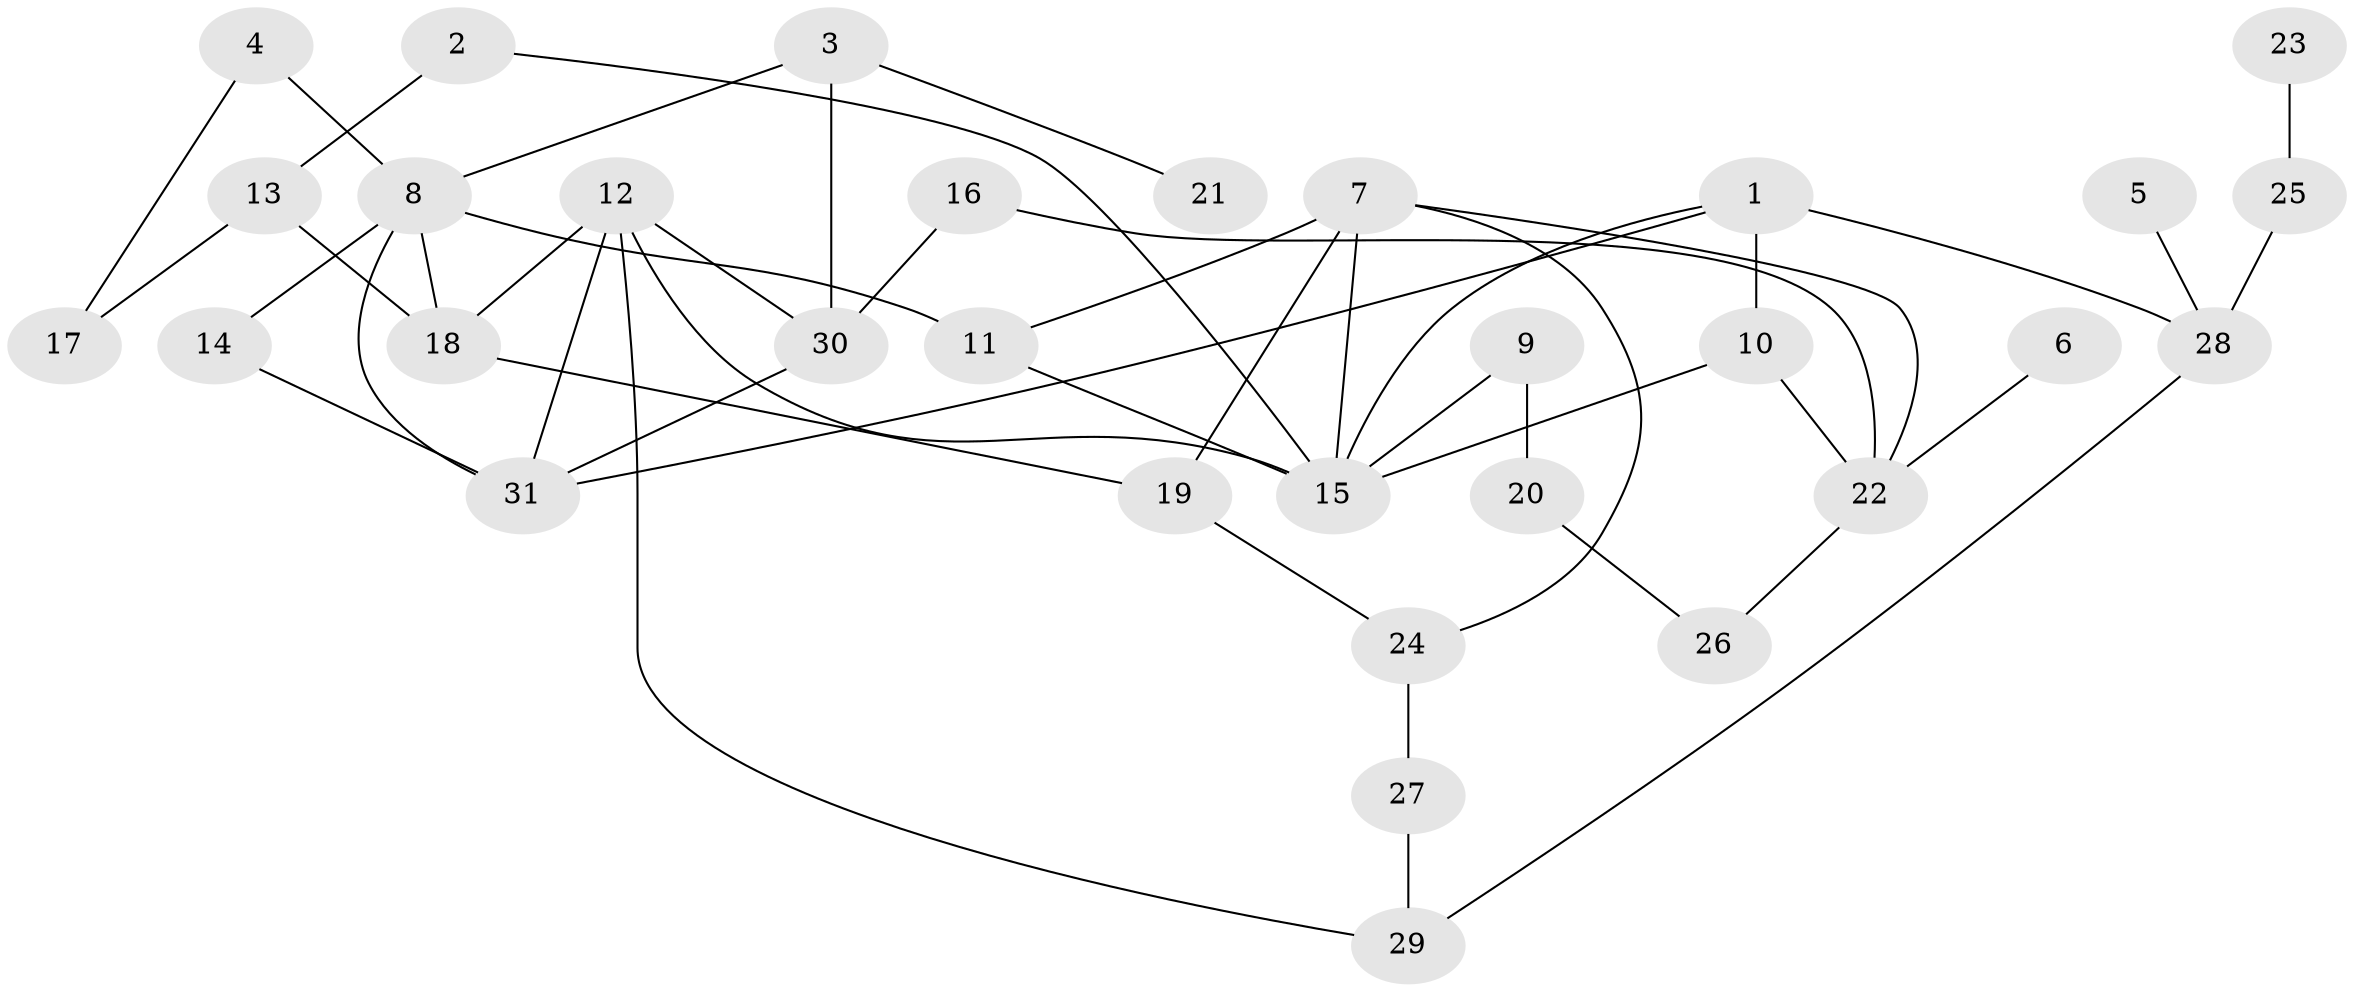 // original degree distribution, {3: 0.2459016393442623, 8: 0.01639344262295082, 4: 0.11475409836065574, 6: 0.03278688524590164, 2: 0.3114754098360656, 7: 0.03278688524590164, 1: 0.2459016393442623}
// Generated by graph-tools (version 1.1) at 2025/45/03/06/25 01:45:09]
// undirected, 31 vertices, 47 edges
graph export_dot {
graph [start="1"]
  node [color=gray90,style=filled];
  1;
  2;
  3;
  4;
  5;
  6;
  7;
  8;
  9;
  10;
  11;
  12;
  13;
  14;
  15;
  16;
  17;
  18;
  19;
  20;
  21;
  22;
  23;
  24;
  25;
  26;
  27;
  28;
  29;
  30;
  31;
  1 -- 10 [weight=1.0];
  1 -- 15 [weight=1.0];
  1 -- 28 [weight=2.0];
  1 -- 31 [weight=1.0];
  2 -- 13 [weight=1.0];
  2 -- 15 [weight=1.0];
  3 -- 8 [weight=1.0];
  3 -- 21 [weight=1.0];
  3 -- 30 [weight=1.0];
  4 -- 8 [weight=1.0];
  4 -- 17 [weight=1.0];
  5 -- 28 [weight=1.0];
  6 -- 22 [weight=1.0];
  7 -- 11 [weight=1.0];
  7 -- 15 [weight=1.0];
  7 -- 19 [weight=1.0];
  7 -- 22 [weight=1.0];
  7 -- 24 [weight=1.0];
  8 -- 11 [weight=1.0];
  8 -- 14 [weight=1.0];
  8 -- 18 [weight=1.0];
  8 -- 31 [weight=2.0];
  9 -- 15 [weight=1.0];
  9 -- 20 [weight=1.0];
  10 -- 15 [weight=1.0];
  10 -- 22 [weight=1.0];
  11 -- 15 [weight=1.0];
  12 -- 15 [weight=1.0];
  12 -- 18 [weight=1.0];
  12 -- 29 [weight=1.0];
  12 -- 30 [weight=1.0];
  12 -- 31 [weight=2.0];
  13 -- 17 [weight=1.0];
  13 -- 18 [weight=1.0];
  14 -- 31 [weight=1.0];
  16 -- 22 [weight=1.0];
  16 -- 30 [weight=1.0];
  18 -- 19 [weight=1.0];
  19 -- 24 [weight=1.0];
  20 -- 26 [weight=1.0];
  22 -- 26 [weight=1.0];
  23 -- 25 [weight=1.0];
  24 -- 27 [weight=1.0];
  25 -- 28 [weight=1.0];
  27 -- 29 [weight=1.0];
  28 -- 29 [weight=1.0];
  30 -- 31 [weight=1.0];
}
